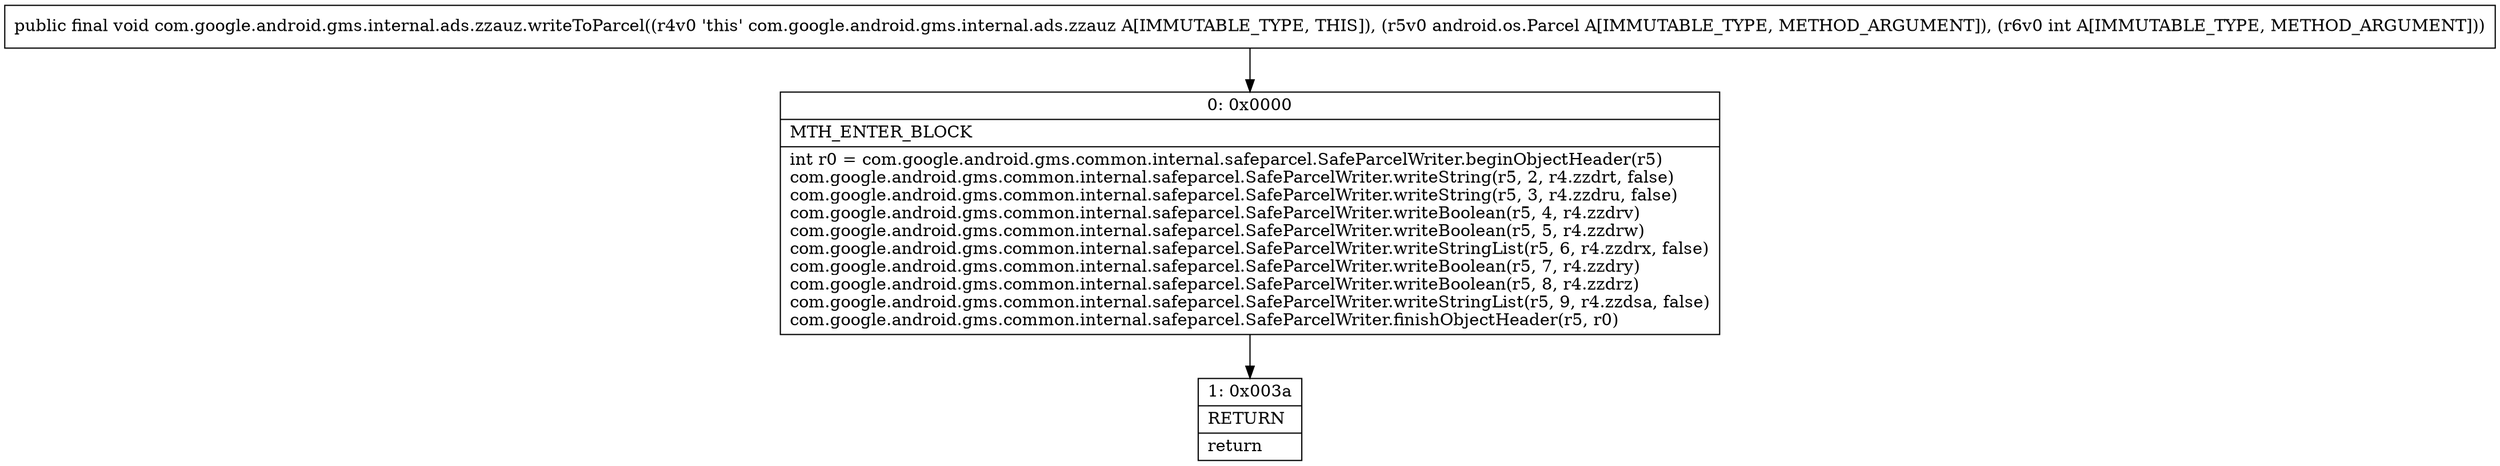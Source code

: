 digraph "CFG forcom.google.android.gms.internal.ads.zzauz.writeToParcel(Landroid\/os\/Parcel;I)V" {
Node_0 [shape=record,label="{0\:\ 0x0000|MTH_ENTER_BLOCK\l|int r0 = com.google.android.gms.common.internal.safeparcel.SafeParcelWriter.beginObjectHeader(r5)\lcom.google.android.gms.common.internal.safeparcel.SafeParcelWriter.writeString(r5, 2, r4.zzdrt, false)\lcom.google.android.gms.common.internal.safeparcel.SafeParcelWriter.writeString(r5, 3, r4.zzdru, false)\lcom.google.android.gms.common.internal.safeparcel.SafeParcelWriter.writeBoolean(r5, 4, r4.zzdrv)\lcom.google.android.gms.common.internal.safeparcel.SafeParcelWriter.writeBoolean(r5, 5, r4.zzdrw)\lcom.google.android.gms.common.internal.safeparcel.SafeParcelWriter.writeStringList(r5, 6, r4.zzdrx, false)\lcom.google.android.gms.common.internal.safeparcel.SafeParcelWriter.writeBoolean(r5, 7, r4.zzdry)\lcom.google.android.gms.common.internal.safeparcel.SafeParcelWriter.writeBoolean(r5, 8, r4.zzdrz)\lcom.google.android.gms.common.internal.safeparcel.SafeParcelWriter.writeStringList(r5, 9, r4.zzdsa, false)\lcom.google.android.gms.common.internal.safeparcel.SafeParcelWriter.finishObjectHeader(r5, r0)\l}"];
Node_1 [shape=record,label="{1\:\ 0x003a|RETURN\l|return\l}"];
MethodNode[shape=record,label="{public final void com.google.android.gms.internal.ads.zzauz.writeToParcel((r4v0 'this' com.google.android.gms.internal.ads.zzauz A[IMMUTABLE_TYPE, THIS]), (r5v0 android.os.Parcel A[IMMUTABLE_TYPE, METHOD_ARGUMENT]), (r6v0 int A[IMMUTABLE_TYPE, METHOD_ARGUMENT])) }"];
MethodNode -> Node_0;
Node_0 -> Node_1;
}

